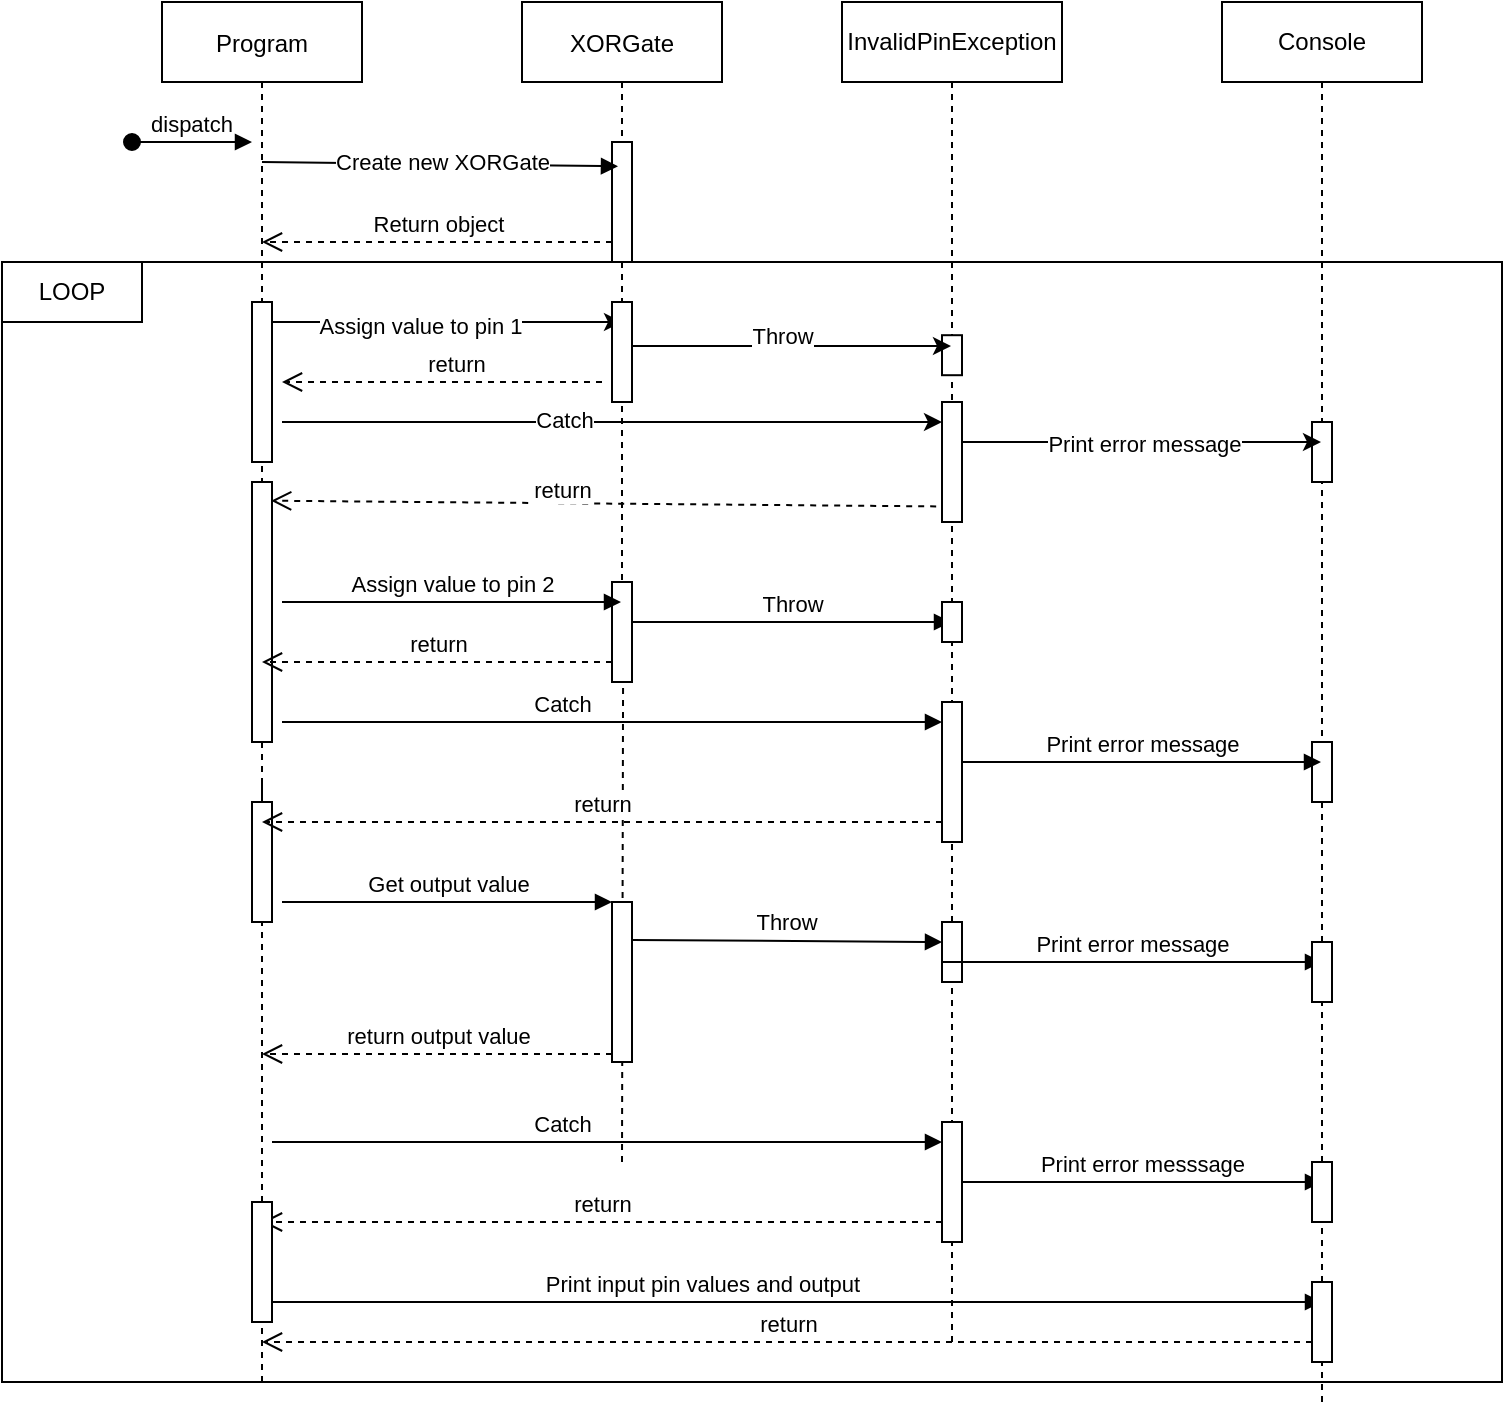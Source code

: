 <mxfile version="17.2.4" type="device"><diagram id="kgpKYQtTHZ0yAKxKKP6v" name="Page-1"><mxGraphModel dx="1038" dy="649" grid="1" gridSize="10" guides="1" tooltips="1" connect="1" arrows="1" fold="1" page="1" pageScale="1" pageWidth="850" pageHeight="1100" math="0" shadow="0"><root><mxCell id="0"/><mxCell id="1" parent="0"/><mxCell id="SJmaEAJx1vcawykxF_az-97" value="" style="rounded=0;whiteSpace=wrap;html=1;" vertex="1" parent="1"><mxGeometry x="40" y="210" width="750" height="560" as="geometry"/></mxCell><mxCell id="3nuBFxr9cyL0pnOWT2aG-1" value="Program" style="shape=umlLifeline;perimeter=lifelinePerimeter;container=1;collapsible=0;recursiveResize=0;rounded=0;shadow=0;strokeWidth=1;" parent="1" vertex="1"><mxGeometry x="120" y="80" width="100" height="430" as="geometry"/></mxCell><mxCell id="3nuBFxr9cyL0pnOWT2aG-3" value="dispatch" style="verticalAlign=bottom;startArrow=oval;endArrow=block;startSize=8;shadow=0;strokeWidth=1;" parent="3nuBFxr9cyL0pnOWT2aG-1" edge="1"><mxGeometry relative="1" as="geometry"><mxPoint x="-15" y="70" as="sourcePoint"/><mxPoint x="45" y="70" as="targetPoint"/></mxGeometry></mxCell><mxCell id="SJmaEAJx1vcawykxF_az-17" value="" style="endArrow=classic;html=1;rounded=0;" edge="1" parent="3nuBFxr9cyL0pnOWT2aG-1"><mxGeometry width="50" height="50" relative="1" as="geometry"><mxPoint x="49.759" y="160" as="sourcePoint"/><mxPoint x="230" y="160" as="targetPoint"/></mxGeometry></mxCell><mxCell id="SJmaEAJx1vcawykxF_az-18" value="Assign value to pin 1" style="edgeLabel;html=1;align=center;verticalAlign=middle;resizable=0;points=[];" vertex="1" connectable="0" parent="SJmaEAJx1vcawykxF_az-17"><mxGeometry x="-0.123" y="-2" relative="1" as="geometry"><mxPoint as="offset"/></mxGeometry></mxCell><mxCell id="SJmaEAJx1vcawykxF_az-29" value="" style="html=1;points=[];perimeter=orthogonalPerimeter;" vertex="1" parent="3nuBFxr9cyL0pnOWT2aG-1"><mxGeometry x="45" y="150" width="10" height="80" as="geometry"/></mxCell><mxCell id="SJmaEAJx1vcawykxF_az-68" value="" style="html=1;points=[];perimeter=orthogonalPerimeter;" vertex="1" parent="3nuBFxr9cyL0pnOWT2aG-1"><mxGeometry x="45" y="240" width="10" height="130" as="geometry"/></mxCell><mxCell id="3nuBFxr9cyL0pnOWT2aG-5" value="XORGate" style="shape=umlLifeline;perimeter=lifelinePerimeter;container=1;collapsible=0;recursiveResize=0;rounded=0;shadow=0;strokeWidth=1;" parent="1" vertex="1"><mxGeometry x="300" y="80" width="100" height="310" as="geometry"/></mxCell><mxCell id="SJmaEAJx1vcawykxF_az-13" value="" style="html=1;points=[];perimeter=orthogonalPerimeter;" vertex="1" parent="3nuBFxr9cyL0pnOWT2aG-5"><mxGeometry x="45" y="70" width="10" height="60" as="geometry"/></mxCell><mxCell id="SJmaEAJx1vcawykxF_az-14" value="" style="html=1;points=[];perimeter=orthogonalPerimeter;" vertex="1" parent="3nuBFxr9cyL0pnOWT2aG-5"><mxGeometry x="45" y="150" width="10" height="50" as="geometry"/></mxCell><mxCell id="SJmaEAJx1vcawykxF_az-50" value="Return object" style="html=1;verticalAlign=bottom;endArrow=open;dashed=1;endSize=8;rounded=0;" edge="1" parent="3nuBFxr9cyL0pnOWT2aG-5" target="3nuBFxr9cyL0pnOWT2aG-1"><mxGeometry relative="1" as="geometry"><mxPoint x="45" y="120" as="sourcePoint"/><mxPoint x="-35" y="120" as="targetPoint"/></mxGeometry></mxCell><mxCell id="3nuBFxr9cyL0pnOWT2aG-8" value="" style="verticalAlign=bottom;endArrow=block;entryX=0.48;entryY=0.265;shadow=0;strokeWidth=1;entryDx=0;entryDy=0;entryPerimeter=0;" parent="1" target="3nuBFxr9cyL0pnOWT2aG-5" edge="1"><mxGeometry relative="1" as="geometry"><mxPoint x="170" y="160" as="sourcePoint"/><mxPoint x="345" y="160" as="targetPoint"/></mxGeometry></mxCell><mxCell id="SJmaEAJx1vcawykxF_az-2" value="Create new XORGate" style="edgeLabel;html=1;align=center;verticalAlign=middle;resizable=0;points=[];" vertex="1" connectable="0" parent="3nuBFxr9cyL0pnOWT2aG-8"><mxGeometry x="0.059" y="1" relative="1" as="geometry"><mxPoint x="-5" as="offset"/></mxGeometry></mxCell><mxCell id="SJmaEAJx1vcawykxF_az-10" value="InvalidPinException" style="shape=umlLifeline;perimeter=lifelinePerimeter;whiteSpace=wrap;html=1;container=1;collapsible=0;recursiveResize=0;outlineConnect=0;" vertex="1" parent="1"><mxGeometry x="460" y="80" width="110" height="300" as="geometry"/></mxCell><mxCell id="SJmaEAJx1vcawykxF_az-34" value="" style="html=1;points=[];perimeter=orthogonalPerimeter;" vertex="1" parent="SJmaEAJx1vcawykxF_az-10"><mxGeometry x="50" y="200" width="10" height="60" as="geometry"/></mxCell><mxCell id="SJmaEAJx1vcawykxF_az-43" value="" style="html=1;points=[];perimeter=orthogonalPerimeter;" vertex="1" parent="SJmaEAJx1vcawykxF_az-10"><mxGeometry x="50" y="166.6" width="10" height="20" as="geometry"/></mxCell><mxCell id="SJmaEAJx1vcawykxF_az-15" value="" style="endArrow=classic;html=1;rounded=0;" edge="1" parent="1" source="SJmaEAJx1vcawykxF_az-14" target="SJmaEAJx1vcawykxF_az-10"><mxGeometry width="50" height="50" relative="1" as="geometry"><mxPoint x="380" y="240" as="sourcePoint"/><mxPoint x="430" y="190" as="targetPoint"/><Array as="points"><mxPoint x="430" y="252"/></Array></mxGeometry></mxCell><mxCell id="SJmaEAJx1vcawykxF_az-49" value="Throw" style="edgeLabel;html=1;align=center;verticalAlign=middle;resizable=0;points=[];" vertex="1" connectable="0" parent="SJmaEAJx1vcawykxF_az-15"><mxGeometry x="-0.292" y="-1" relative="1" as="geometry"><mxPoint x="18" y="-6" as="offset"/></mxGeometry></mxCell><mxCell id="SJmaEAJx1vcawykxF_az-28" value="Console" style="shape=umlLifeline;perimeter=lifelinePerimeter;whiteSpace=wrap;html=1;container=1;collapsible=0;recursiveResize=0;outlineConnect=0;" vertex="1" parent="1"><mxGeometry x="650" y="80" width="100" height="430" as="geometry"/></mxCell><mxCell id="SJmaEAJx1vcawykxF_az-57" value="" style="html=1;points=[];perimeter=orthogonalPerimeter;" vertex="1" parent="SJmaEAJx1vcawykxF_az-28"><mxGeometry x="45" y="210" width="10" height="30" as="geometry"/></mxCell><mxCell id="SJmaEAJx1vcawykxF_az-35" value="" style="endArrow=classic;html=1;rounded=0;exitX=1;exitY=0.333;exitDx=0;exitDy=0;exitPerimeter=0;" edge="1" parent="1"><mxGeometry width="50" height="50" relative="1" as="geometry"><mxPoint x="520" y="300" as="sourcePoint"/><mxPoint x="699.5" y="300" as="targetPoint"/></mxGeometry></mxCell><mxCell id="SJmaEAJx1vcawykxF_az-36" value="Print error message" style="edgeLabel;html=1;align=center;verticalAlign=middle;resizable=0;points=[];" vertex="1" connectable="0" parent="SJmaEAJx1vcawykxF_az-35"><mxGeometry x="-0.194" y="-1" relative="1" as="geometry"><mxPoint x="18" as="offset"/></mxGeometry></mxCell><mxCell id="SJmaEAJx1vcawykxF_az-39" value="" style="endArrow=none;dashed=1;html=1;rounded=0;startArrow=none;" edge="1" parent="1" source="SJmaEAJx1vcawykxF_az-69"><mxGeometry width="50" height="50" relative="1" as="geometry"><mxPoint x="170" y="660" as="sourcePoint"/><mxPoint x="170" y="470" as="targetPoint"/></mxGeometry></mxCell><mxCell id="SJmaEAJx1vcawykxF_az-32" value="" style="endArrow=classic;html=1;rounded=0;" edge="1" parent="1"><mxGeometry width="50" height="50" relative="1" as="geometry"><mxPoint x="180" y="290" as="sourcePoint"/><mxPoint x="510" y="290" as="targetPoint"/><Array as="points"><mxPoint x="385.5" y="290"/></Array></mxGeometry></mxCell><mxCell id="SJmaEAJx1vcawykxF_az-33" value="Catch" style="edgeLabel;html=1;align=center;verticalAlign=middle;resizable=0;points=[];" vertex="1" connectable="0" parent="SJmaEAJx1vcawykxF_az-32"><mxGeometry x="-0.146" y="1" relative="1" as="geometry"><mxPoint as="offset"/></mxGeometry></mxCell><mxCell id="SJmaEAJx1vcawykxF_az-54" value="" style="endArrow=none;dashed=1;html=1;rounded=0;entryX=0.506;entryY=1.002;entryDx=0;entryDy=0;entryPerimeter=0;" edge="1" parent="1" target="3nuBFxr9cyL0pnOWT2aG-5"><mxGeometry width="50" height="50" relative="1" as="geometry"><mxPoint x="350" y="660" as="sourcePoint"/><mxPoint x="349.87" y="413.6" as="targetPoint"/></mxGeometry></mxCell><mxCell id="SJmaEAJx1vcawykxF_az-55" value="" style="endArrow=none;dashed=1;html=1;rounded=0;startArrow=none;" edge="1" parent="1" source="SJmaEAJx1vcawykxF_az-75" target="SJmaEAJx1vcawykxF_az-10"><mxGeometry width="50" height="50" relative="1" as="geometry"><mxPoint x="515" y="660" as="sourcePoint"/><mxPoint x="520" y="440" as="targetPoint"/></mxGeometry></mxCell><mxCell id="SJmaEAJx1vcawykxF_az-56" value="" style="endArrow=none;dashed=1;html=1;rounded=0;startArrow=none;" edge="1" parent="1" source="SJmaEAJx1vcawykxF_az-88" target="SJmaEAJx1vcawykxF_az-28"><mxGeometry width="50" height="50" relative="1" as="geometry"><mxPoint x="700" y="780" as="sourcePoint"/><mxPoint x="700" y="520" as="targetPoint"/></mxGeometry></mxCell><mxCell id="SJmaEAJx1vcawykxF_az-62" value="Catch" style="html=1;verticalAlign=bottom;endArrow=block;rounded=0;" edge="1" parent="1"><mxGeometry x="-0.151" width="80" relative="1" as="geometry"><mxPoint x="180" y="440" as="sourcePoint"/><mxPoint x="510" y="440" as="targetPoint"/><mxPoint as="offset"/></mxGeometry></mxCell><mxCell id="SJmaEAJx1vcawykxF_az-59" value="" style="html=1;points=[];perimeter=orthogonalPerimeter;" vertex="1" parent="1"><mxGeometry x="345" y="370" width="10" height="50" as="geometry"/></mxCell><mxCell id="SJmaEAJx1vcawykxF_az-60" value="Throw" style="html=1;verticalAlign=bottom;endArrow=block;rounded=0;" edge="1" parent="1"><mxGeometry width="80" relative="1" as="geometry"><mxPoint x="355" y="390" as="sourcePoint"/><mxPoint x="514.5" y="390" as="targetPoint"/></mxGeometry></mxCell><mxCell id="SJmaEAJx1vcawykxF_az-61" value="" style="html=1;points=[];perimeter=orthogonalPerimeter;" vertex="1" parent="1"><mxGeometry x="510" y="380" width="10" height="20" as="geometry"/></mxCell><mxCell id="SJmaEAJx1vcawykxF_az-64" value="" style="html=1;points=[];perimeter=orthogonalPerimeter;" vertex="1" parent="1"><mxGeometry x="695" y="450" width="10" height="30" as="geometry"/></mxCell><mxCell id="SJmaEAJx1vcawykxF_az-58" value="Assign value to pin 2" style="html=1;verticalAlign=bottom;endArrow=block;rounded=0;" edge="1" parent="1"><mxGeometry width="80" relative="1" as="geometry"><mxPoint x="180" y="380" as="sourcePoint"/><mxPoint x="349.5" y="380" as="targetPoint"/></mxGeometry></mxCell><mxCell id="SJmaEAJx1vcawykxF_az-63" value="" style="html=1;points=[];perimeter=orthogonalPerimeter;" vertex="1" parent="1"><mxGeometry x="510" y="430" width="10" height="70" as="geometry"/></mxCell><mxCell id="SJmaEAJx1vcawykxF_az-65" value="Print error message" style="html=1;verticalAlign=bottom;endArrow=block;rounded=0;" edge="1" parent="1"><mxGeometry width="80" relative="1" as="geometry"><mxPoint x="520" y="460" as="sourcePoint"/><mxPoint x="699.5" y="460" as="targetPoint"/></mxGeometry></mxCell><mxCell id="SJmaEAJx1vcawykxF_az-69" value="" style="html=1;points=[];perimeter=orthogonalPerimeter;" vertex="1" parent="1"><mxGeometry x="165" y="480" width="10" height="60" as="geometry"/></mxCell><mxCell id="SJmaEAJx1vcawykxF_az-70" value="" style="endArrow=none;dashed=1;html=1;rounded=0;" edge="1" parent="1" target="SJmaEAJx1vcawykxF_az-69"><mxGeometry width="50" height="50" relative="1" as="geometry"><mxPoint x="170" y="770" as="sourcePoint"/><mxPoint x="170" y="470" as="targetPoint"/></mxGeometry></mxCell><mxCell id="SJmaEAJx1vcawykxF_az-71" value="" style="html=1;points=[];perimeter=orthogonalPerimeter;" vertex="1" parent="1"><mxGeometry x="345" y="530" width="10" height="80" as="geometry"/></mxCell><mxCell id="SJmaEAJx1vcawykxF_az-72" value="Get output value" style="html=1;verticalAlign=bottom;endArrow=block;entryX=0;entryY=0;rounded=0;" edge="1" target="SJmaEAJx1vcawykxF_az-71" parent="1"><mxGeometry relative="1" as="geometry"><mxPoint x="180" y="530" as="sourcePoint"/></mxGeometry></mxCell><mxCell id="SJmaEAJx1vcawykxF_az-73" value="return output value" style="html=1;verticalAlign=bottom;endArrow=open;dashed=1;endSize=8;exitX=0;exitY=0.95;rounded=0;" edge="1" source="SJmaEAJx1vcawykxF_az-71" parent="1"><mxGeometry relative="1" as="geometry"><mxPoint x="170" y="606" as="targetPoint"/></mxGeometry></mxCell><mxCell id="SJmaEAJx1vcawykxF_az-74" value="Throw" style="html=1;verticalAlign=bottom;endArrow=block;rounded=0;" edge="1" parent="1"><mxGeometry width="80" relative="1" as="geometry"><mxPoint x="355" y="549" as="sourcePoint"/><mxPoint x="510" y="550" as="targetPoint"/></mxGeometry></mxCell><mxCell id="SJmaEAJx1vcawykxF_az-75" value="" style="html=1;points=[];perimeter=orthogonalPerimeter;" vertex="1" parent="1"><mxGeometry x="510" y="540" width="10" height="30" as="geometry"/></mxCell><mxCell id="SJmaEAJx1vcawykxF_az-76" value="" style="endArrow=none;dashed=1;html=1;rounded=0;" edge="1" parent="1" target="SJmaEAJx1vcawykxF_az-75"><mxGeometry width="50" height="50" relative="1" as="geometry"><mxPoint x="515" y="750" as="sourcePoint"/><mxPoint x="514.833" y="380" as="targetPoint"/></mxGeometry></mxCell><mxCell id="SJmaEAJx1vcawykxF_az-77" value="Catch" style="html=1;verticalAlign=bottom;endArrow=block;rounded=0;" edge="1" parent="1"><mxGeometry x="-0.134" width="80" relative="1" as="geometry"><mxPoint x="175" y="650" as="sourcePoint"/><mxPoint x="510" y="650" as="targetPoint"/><mxPoint as="offset"/></mxGeometry></mxCell><mxCell id="SJmaEAJx1vcawykxF_az-78" value="" style="html=1;points=[];perimeter=orthogonalPerimeter;" vertex="1" parent="1"><mxGeometry x="510" y="640" width="10" height="60" as="geometry"/></mxCell><mxCell id="SJmaEAJx1vcawykxF_az-79" value="Print error messsage" style="html=1;verticalAlign=bottom;endArrow=block;rounded=0;" edge="1" parent="1"><mxGeometry width="80" relative="1" as="geometry"><mxPoint x="520" y="670" as="sourcePoint"/><mxPoint x="700" y="670" as="targetPoint"/></mxGeometry></mxCell><mxCell id="SJmaEAJx1vcawykxF_az-81" value="" style="html=1;points=[];perimeter=orthogonalPerimeter;" vertex="1" parent="1"><mxGeometry x="695" y="660" width="10" height="30" as="geometry"/></mxCell><mxCell id="SJmaEAJx1vcawykxF_az-82" value="" style="endArrow=none;dashed=1;html=1;rounded=0;startArrow=none;" edge="1" parent="1" source="SJmaEAJx1vcawykxF_az-94" target="SJmaEAJx1vcawykxF_az-81"><mxGeometry width="50" height="50" relative="1" as="geometry"><mxPoint x="700" y="780" as="sourcePoint"/><mxPoint x="699.591" y="510.0" as="targetPoint"/></mxGeometry></mxCell><mxCell id="SJmaEAJx1vcawykxF_az-83" value="return" style="html=1;verticalAlign=bottom;endArrow=open;dashed=1;endSize=8;rounded=0;" edge="1" parent="1"><mxGeometry x="-0.083" relative="1" as="geometry"><mxPoint x="340" y="270" as="sourcePoint"/><mxPoint x="180" y="270" as="targetPoint"/><mxPoint as="offset"/></mxGeometry></mxCell><mxCell id="SJmaEAJx1vcawykxF_az-85" value="return" style="html=1;verticalAlign=bottom;endArrow=open;dashed=1;endSize=8;rounded=0;" edge="1" parent="1" target="3nuBFxr9cyL0pnOWT2aG-1"><mxGeometry relative="1" as="geometry"><mxPoint x="345" y="410" as="sourcePoint"/><mxPoint x="265" y="410" as="targetPoint"/></mxGeometry></mxCell><mxCell id="SJmaEAJx1vcawykxF_az-86" value="return" style="html=1;verticalAlign=bottom;endArrow=open;dashed=1;endSize=8;rounded=0;" edge="1" parent="1" target="3nuBFxr9cyL0pnOWT2aG-1"><mxGeometry relative="1" as="geometry"><mxPoint x="510" y="490" as="sourcePoint"/><mxPoint x="370" y="470" as="targetPoint"/><Array as="points"><mxPoint x="390" y="490"/></Array></mxGeometry></mxCell><mxCell id="SJmaEAJx1vcawykxF_az-84" value="return" style="html=1;verticalAlign=bottom;endArrow=open;dashed=1;endSize=8;rounded=0;entryX=0.957;entryY=0.072;entryDx=0;entryDy=0;entryPerimeter=0;exitX=-0.291;exitY=0.87;exitDx=0;exitDy=0;exitPerimeter=0;" edge="1" parent="1" source="SJmaEAJx1vcawykxF_az-34" target="SJmaEAJx1vcawykxF_az-68"><mxGeometry x="0.125" y="2" relative="1" as="geometry"><mxPoint x="510" y="320" as="sourcePoint"/><mxPoint x="430" y="320" as="targetPoint"/><mxPoint as="offset"/></mxGeometry></mxCell><mxCell id="SJmaEAJx1vcawykxF_az-87" value="Print error message" style="html=1;verticalAlign=bottom;endArrow=block;rounded=0;" edge="1" parent="1"><mxGeometry width="80" relative="1" as="geometry"><mxPoint x="510" y="560" as="sourcePoint"/><mxPoint x="700" y="560" as="targetPoint"/></mxGeometry></mxCell><mxCell id="SJmaEAJx1vcawykxF_az-88" value="" style="html=1;points=[];perimeter=orthogonalPerimeter;" vertex="1" parent="1"><mxGeometry x="695" y="550" width="10" height="30" as="geometry"/></mxCell><mxCell id="SJmaEAJx1vcawykxF_az-89" value="" style="endArrow=none;dashed=1;html=1;rounded=0;startArrow=none;" edge="1" parent="1" source="SJmaEAJx1vcawykxF_az-81" target="SJmaEAJx1vcawykxF_az-88"><mxGeometry width="50" height="50" relative="1" as="geometry"><mxPoint x="699.944" y="660" as="sourcePoint"/><mxPoint x="699.944" y="510.0" as="targetPoint"/></mxGeometry></mxCell><mxCell id="SJmaEAJx1vcawykxF_az-90" value="return" style="html=1;verticalAlign=bottom;endArrow=open;dashed=1;endSize=8;rounded=0;" edge="1" parent="1"><mxGeometry relative="1" as="geometry"><mxPoint x="510" y="690" as="sourcePoint"/><mxPoint x="170" y="690" as="targetPoint"/></mxGeometry></mxCell><mxCell id="SJmaEAJx1vcawykxF_az-91" value="" style="html=1;points=[];perimeter=orthogonalPerimeter;" vertex="1" parent="1"><mxGeometry x="165" y="680" width="10" height="60" as="geometry"/></mxCell><mxCell id="SJmaEAJx1vcawykxF_az-93" value="Print input pin values and output" style="html=1;verticalAlign=bottom;endArrow=block;rounded=0;" edge="1" parent="1"><mxGeometry x="-0.181" width="80" relative="1" as="geometry"><mxPoint x="175" y="730" as="sourcePoint"/><mxPoint x="700" y="730" as="targetPoint"/><mxPoint as="offset"/></mxGeometry></mxCell><mxCell id="SJmaEAJx1vcawykxF_az-94" value="" style="html=1;points=[];perimeter=orthogonalPerimeter;" vertex="1" parent="1"><mxGeometry x="695" y="720" width="10" height="40" as="geometry"/></mxCell><mxCell id="SJmaEAJx1vcawykxF_az-95" value="" style="endArrow=none;dashed=1;html=1;rounded=0;" edge="1" parent="1" target="SJmaEAJx1vcawykxF_az-94"><mxGeometry width="50" height="50" relative="1" as="geometry"><mxPoint x="700" y="780" as="sourcePoint"/><mxPoint x="700" y="690" as="targetPoint"/></mxGeometry></mxCell><mxCell id="SJmaEAJx1vcawykxF_az-96" value="return" style="html=1;verticalAlign=bottom;endArrow=open;dashed=1;endSize=8;rounded=0;" edge="1" parent="1"><mxGeometry relative="1" as="geometry"><mxPoint x="695" y="750" as="sourcePoint"/><mxPoint x="170" y="750" as="targetPoint"/></mxGeometry></mxCell><mxCell id="SJmaEAJx1vcawykxF_az-98" value="LOOP" style="rounded=0;whiteSpace=wrap;html=1;" vertex="1" parent="1"><mxGeometry x="40" y="210" width="70" height="30" as="geometry"/></mxCell></root></mxGraphModel></diagram></mxfile>